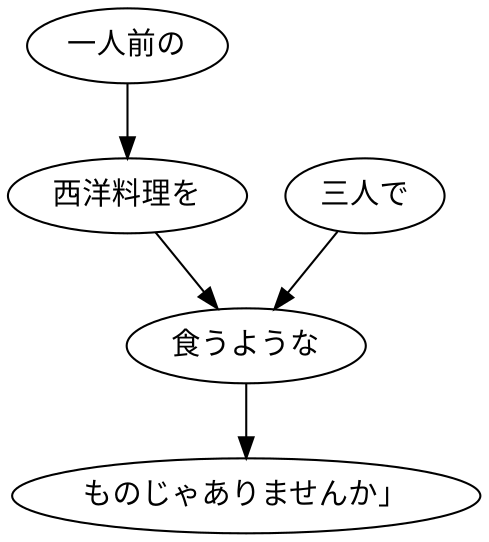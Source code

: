 digraph graph7537 {
	node0 [label="一人前の"];
	node1 [label="西洋料理を"];
	node2 [label="三人で"];
	node3 [label="食うような"];
	node4 [label="ものじゃありませんか」"];
	node0 -> node1;
	node1 -> node3;
	node2 -> node3;
	node3 -> node4;
}
